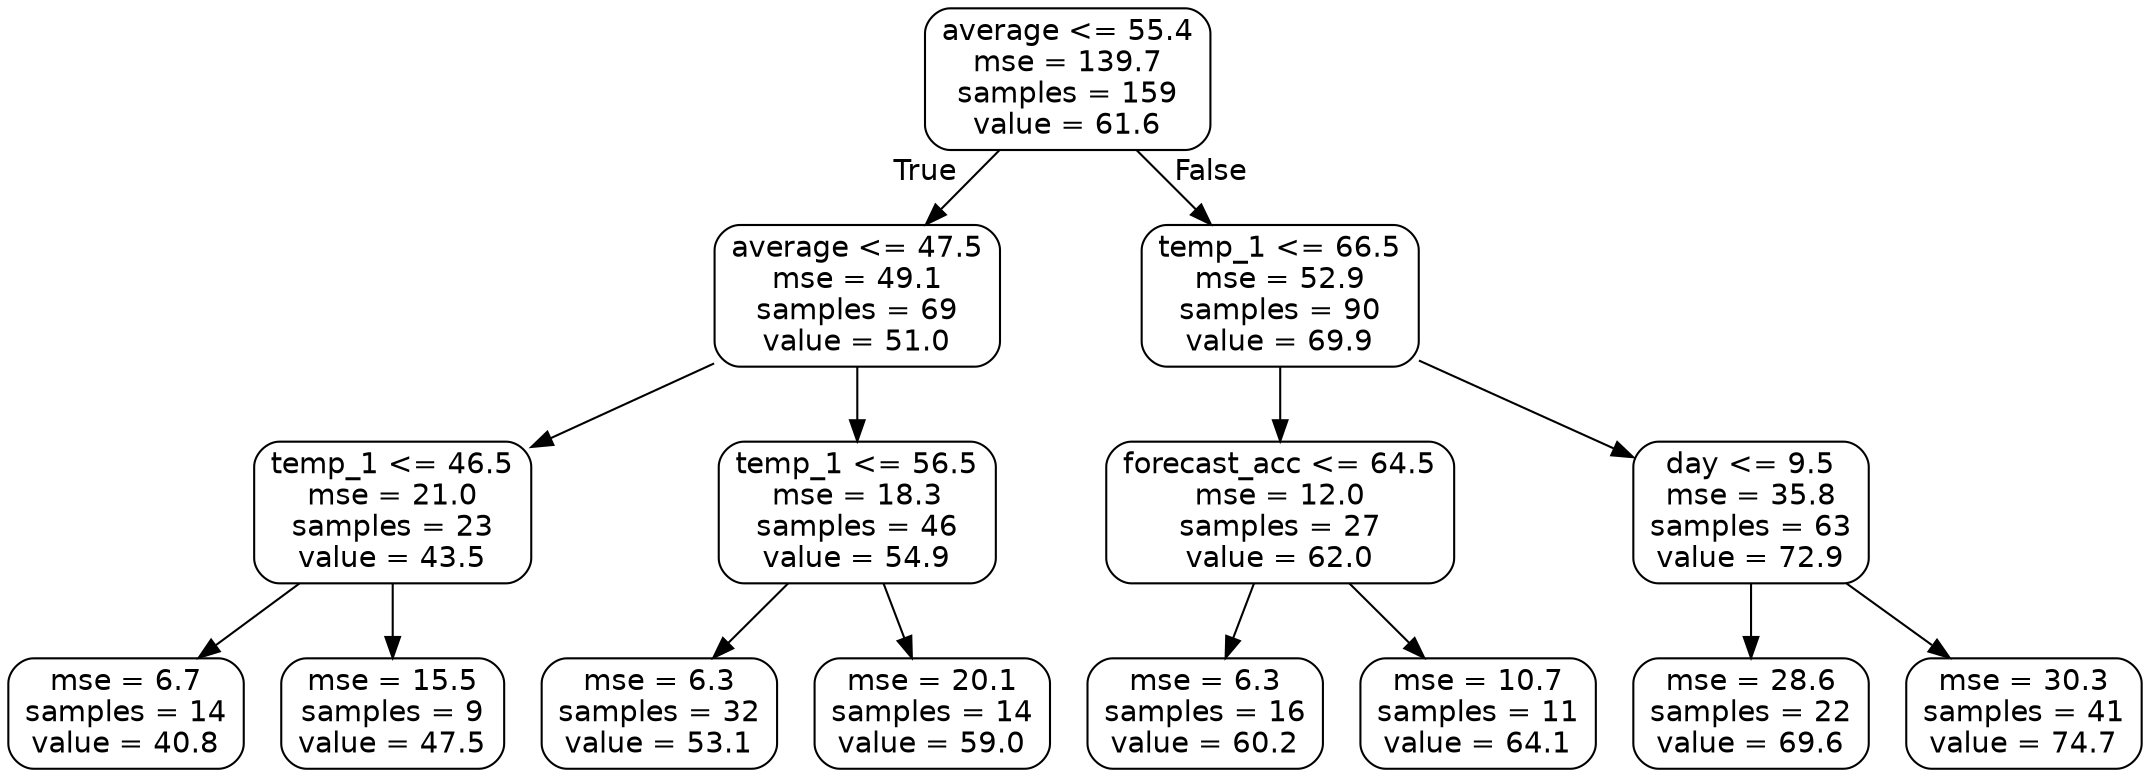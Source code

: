 digraph Tree {
node [shape=box, style="rounded", color="black", fontname=helvetica] ;
edge [fontname=helvetica] ;
0 [label="average <= 55.4\nmse = 139.7\nsamples = 159\nvalue = 61.6"] ;
1 [label="average <= 47.5\nmse = 49.1\nsamples = 69\nvalue = 51.0"] ;
0 -> 1 [labeldistance=2.5, labelangle=45, headlabel="True"] ;
2 [label="temp_1 <= 46.5\nmse = 21.0\nsamples = 23\nvalue = 43.5"] ;
1 -> 2 ;
3 [label="mse = 6.7\nsamples = 14\nvalue = 40.8"] ;
2 -> 3 ;
4 [label="mse = 15.5\nsamples = 9\nvalue = 47.5"] ;
2 -> 4 ;
5 [label="temp_1 <= 56.5\nmse = 18.3\nsamples = 46\nvalue = 54.9"] ;
1 -> 5 ;
6 [label="mse = 6.3\nsamples = 32\nvalue = 53.1"] ;
5 -> 6 ;
7 [label="mse = 20.1\nsamples = 14\nvalue = 59.0"] ;
5 -> 7 ;
8 [label="temp_1 <= 66.5\nmse = 52.9\nsamples = 90\nvalue = 69.9"] ;
0 -> 8 [labeldistance=2.5, labelangle=-45, headlabel="False"] ;
9 [label="forecast_acc <= 64.5\nmse = 12.0\nsamples = 27\nvalue = 62.0"] ;
8 -> 9 ;
10 [label="mse = 6.3\nsamples = 16\nvalue = 60.2"] ;
9 -> 10 ;
11 [label="mse = 10.7\nsamples = 11\nvalue = 64.1"] ;
9 -> 11 ;
12 [label="day <= 9.5\nmse = 35.8\nsamples = 63\nvalue = 72.9"] ;
8 -> 12 ;
13 [label="mse = 28.6\nsamples = 22\nvalue = 69.6"] ;
12 -> 13 ;
14 [label="mse = 30.3\nsamples = 41\nvalue = 74.7"] ;
12 -> 14 ;
}